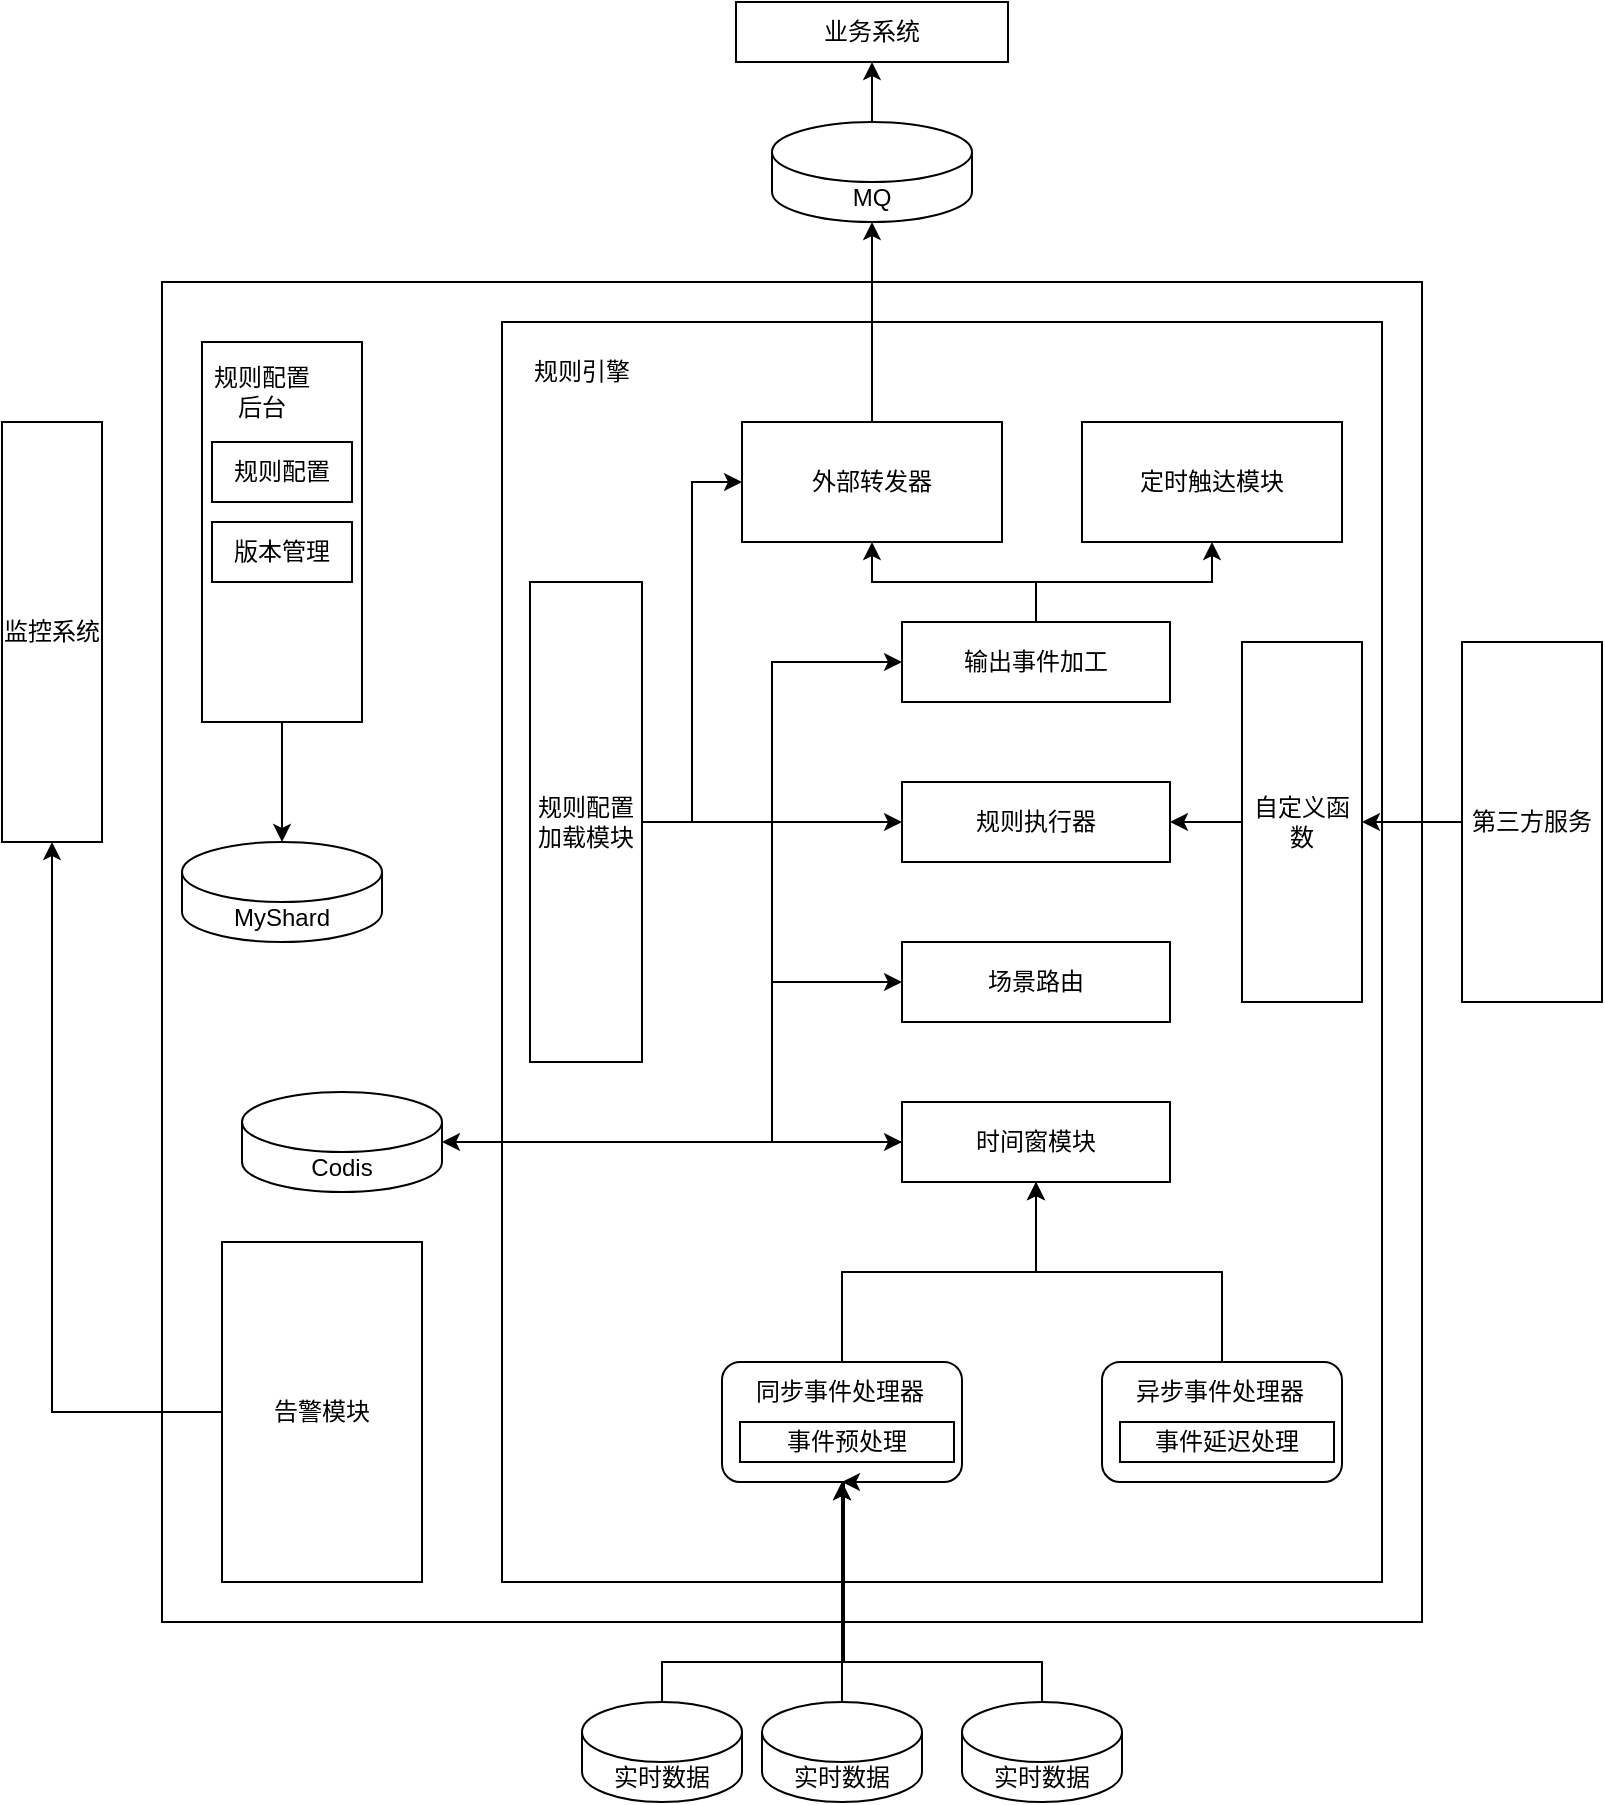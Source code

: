 <mxfile version="21.5.2" type="github">
  <diagram name="第 1 页" id="FGJh3REmYH9sXVtc4aAs">
    <mxGraphModel dx="946" dy="1076" grid="1" gridSize="10" guides="1" tooltips="1" connect="1" arrows="1" fold="1" page="1" pageScale="1" pageWidth="827" pageHeight="1169" math="0" shadow="0">
      <root>
        <mxCell id="0" />
        <mxCell id="1" parent="0" />
        <mxCell id="p7Hyz2d120XtVH2aevO3-9" value="业务系统" style="rounded=0;whiteSpace=wrap;html=1;" parent="1" vertex="1">
          <mxGeometry x="377" y="30" width="136" height="30" as="geometry" />
        </mxCell>
        <mxCell id="c4idsRlmBquMWVtExkIc-46" value="" style="edgeStyle=orthogonalEdgeStyle;rounded=0;orthogonalLoop=1;jettySize=auto;html=1;" edge="1" parent="1" source="p7Hyz2d120XtVH2aevO3-10" target="p7Hyz2d120XtVH2aevO3-9">
          <mxGeometry relative="1" as="geometry" />
        </mxCell>
        <mxCell id="p7Hyz2d120XtVH2aevO3-10" value="MQ" style="shape=cylinder3;whiteSpace=wrap;html=1;boundedLbl=1;backgroundOutline=1;size=15;" parent="1" vertex="1">
          <mxGeometry x="395" y="90" width="100" height="50" as="geometry" />
        </mxCell>
        <mxCell id="p7Hyz2d120XtVH2aevO3-11" value="" style="rounded=0;whiteSpace=wrap;html=1;" parent="1" vertex="1">
          <mxGeometry x="90" y="170" width="630" height="670" as="geometry" />
        </mxCell>
        <mxCell id="p7Hyz2d120XtVH2aevO3-12" value="监控系统" style="rounded=0;whiteSpace=wrap;html=1;" parent="1" vertex="1">
          <mxGeometry x="10" y="240" width="50" height="210" as="geometry" />
        </mxCell>
        <mxCell id="p7Hyz2d120XtVH2aevO3-18" value="" style="group" parent="1" vertex="1" connectable="0">
          <mxGeometry x="110" y="200" width="80" height="190" as="geometry" />
        </mxCell>
        <mxCell id="p7Hyz2d120XtVH2aevO3-14" value="" style="rounded=0;whiteSpace=wrap;html=1;" parent="p7Hyz2d120XtVH2aevO3-18" vertex="1">
          <mxGeometry width="80" height="190" as="geometry" />
        </mxCell>
        <mxCell id="p7Hyz2d120XtVH2aevO3-15" value="规则配置后台" style="text;strokeColor=none;align=center;fillColor=none;html=1;verticalAlign=middle;whiteSpace=wrap;rounded=0;" parent="p7Hyz2d120XtVH2aevO3-18" vertex="1">
          <mxGeometry y="10" width="60" height="30" as="geometry" />
        </mxCell>
        <mxCell id="p7Hyz2d120XtVH2aevO3-16" value="规则配置" style="rounded=0;whiteSpace=wrap;html=1;" parent="p7Hyz2d120XtVH2aevO3-18" vertex="1">
          <mxGeometry x="5" y="50" width="70" height="30" as="geometry" />
        </mxCell>
        <mxCell id="p7Hyz2d120XtVH2aevO3-17" value="版本管理" style="rounded=0;whiteSpace=wrap;html=1;" parent="p7Hyz2d120XtVH2aevO3-18" vertex="1">
          <mxGeometry x="5" y="90" width="70" height="30" as="geometry" />
        </mxCell>
        <mxCell id="p7Hyz2d120XtVH2aevO3-19" value="MyShard" style="shape=cylinder3;whiteSpace=wrap;html=1;boundedLbl=1;backgroundOutline=1;size=15;" parent="1" vertex="1">
          <mxGeometry x="100" y="450" width="100" height="50" as="geometry" />
        </mxCell>
        <mxCell id="p7Hyz2d120XtVH2aevO3-20" value="" style="edgeStyle=orthogonalEdgeStyle;rounded=0;orthogonalLoop=1;jettySize=auto;html=1;" parent="1" source="p7Hyz2d120XtVH2aevO3-14" target="p7Hyz2d120XtVH2aevO3-19" edge="1">
          <mxGeometry relative="1" as="geometry" />
        </mxCell>
        <mxCell id="p7Hyz2d120XtVH2aevO3-21" value="" style="rounded=0;whiteSpace=wrap;html=1;" parent="1" vertex="1">
          <mxGeometry x="260" y="190" width="440" height="630" as="geometry" />
        </mxCell>
        <mxCell id="p7Hyz2d120XtVH2aevO3-22" value="规则引擎" style="text;strokeColor=none;align=center;fillColor=none;html=1;verticalAlign=middle;whiteSpace=wrap;rounded=0;" parent="1" vertex="1">
          <mxGeometry x="270" y="200" width="60" height="30" as="geometry" />
        </mxCell>
        <mxCell id="c4idsRlmBquMWVtExkIc-9" style="edgeStyle=orthogonalEdgeStyle;rounded=0;orthogonalLoop=1;jettySize=auto;html=1;entryX=0;entryY=0.5;entryDx=0;entryDy=0;" edge="1" parent="1" source="p7Hyz2d120XtVH2aevO3-23" target="c4idsRlmBquMWVtExkIc-1">
          <mxGeometry relative="1" as="geometry" />
        </mxCell>
        <mxCell id="c4idsRlmBquMWVtExkIc-10" style="edgeStyle=orthogonalEdgeStyle;rounded=0;orthogonalLoop=1;jettySize=auto;html=1;entryX=0;entryY=0.5;entryDx=0;entryDy=0;" edge="1" parent="1" source="p7Hyz2d120XtVH2aevO3-23" target="c4idsRlmBquMWVtExkIc-3">
          <mxGeometry relative="1" as="geometry" />
        </mxCell>
        <mxCell id="c4idsRlmBquMWVtExkIc-11" style="edgeStyle=orthogonalEdgeStyle;rounded=0;orthogonalLoop=1;jettySize=auto;html=1;entryX=0;entryY=0.5;entryDx=0;entryDy=0;" edge="1" parent="1" source="p7Hyz2d120XtVH2aevO3-23" target="c4idsRlmBquMWVtExkIc-6">
          <mxGeometry relative="1" as="geometry" />
        </mxCell>
        <mxCell id="c4idsRlmBquMWVtExkIc-12" style="edgeStyle=orthogonalEdgeStyle;rounded=0;orthogonalLoop=1;jettySize=auto;html=1;entryX=0;entryY=0.5;entryDx=0;entryDy=0;" edge="1" parent="1" source="p7Hyz2d120XtVH2aevO3-23" target="c4idsRlmBquMWVtExkIc-8">
          <mxGeometry relative="1" as="geometry" />
        </mxCell>
        <mxCell id="c4idsRlmBquMWVtExkIc-13" style="edgeStyle=orthogonalEdgeStyle;rounded=0;orthogonalLoop=1;jettySize=auto;html=1;entryX=0;entryY=0.5;entryDx=0;entryDy=0;" edge="1" parent="1" source="p7Hyz2d120XtVH2aevO3-23" target="c4idsRlmBquMWVtExkIc-7">
          <mxGeometry relative="1" as="geometry" />
        </mxCell>
        <mxCell id="p7Hyz2d120XtVH2aevO3-23" value="规则配置加载模块" style="rounded=0;whiteSpace=wrap;html=1;" parent="1" vertex="1">
          <mxGeometry x="274" y="320" width="56" height="240" as="geometry" />
        </mxCell>
        <mxCell id="c4idsRlmBquMWVtExkIc-45" style="edgeStyle=orthogonalEdgeStyle;rounded=0;orthogonalLoop=1;jettySize=auto;html=1;entryX=0.5;entryY=1;entryDx=0;entryDy=0;entryPerimeter=0;" edge="1" parent="1" source="c4idsRlmBquMWVtExkIc-1" target="p7Hyz2d120XtVH2aevO3-10">
          <mxGeometry relative="1" as="geometry" />
        </mxCell>
        <mxCell id="c4idsRlmBquMWVtExkIc-1" value="外部转发器" style="rounded=0;whiteSpace=wrap;html=1;" vertex="1" parent="1">
          <mxGeometry x="380" y="240" width="130" height="60" as="geometry" />
        </mxCell>
        <mxCell id="c4idsRlmBquMWVtExkIc-2" value="定时触达模块" style="rounded=0;whiteSpace=wrap;html=1;" vertex="1" parent="1">
          <mxGeometry x="550" y="240" width="130" height="60" as="geometry" />
        </mxCell>
        <mxCell id="c4idsRlmBquMWVtExkIc-4" style="edgeStyle=orthogonalEdgeStyle;rounded=0;orthogonalLoop=1;jettySize=auto;html=1;entryX=0.5;entryY=1;entryDx=0;entryDy=0;" edge="1" parent="1" source="c4idsRlmBquMWVtExkIc-3" target="c4idsRlmBquMWVtExkIc-1">
          <mxGeometry relative="1" as="geometry" />
        </mxCell>
        <mxCell id="c4idsRlmBquMWVtExkIc-5" style="edgeStyle=orthogonalEdgeStyle;rounded=0;orthogonalLoop=1;jettySize=auto;html=1;entryX=0.5;entryY=1;entryDx=0;entryDy=0;" edge="1" parent="1" source="c4idsRlmBquMWVtExkIc-3" target="c4idsRlmBquMWVtExkIc-2">
          <mxGeometry relative="1" as="geometry" />
        </mxCell>
        <mxCell id="c4idsRlmBquMWVtExkIc-3" value="输出事件加工" style="rounded=0;whiteSpace=wrap;html=1;" vertex="1" parent="1">
          <mxGeometry x="460" y="340" width="134" height="40" as="geometry" />
        </mxCell>
        <mxCell id="c4idsRlmBquMWVtExkIc-6" value="规则执行器" style="rounded=0;whiteSpace=wrap;html=1;" vertex="1" parent="1">
          <mxGeometry x="460" y="420" width="134" height="40" as="geometry" />
        </mxCell>
        <mxCell id="c4idsRlmBquMWVtExkIc-17" style="edgeStyle=orthogonalEdgeStyle;rounded=0;orthogonalLoop=1;jettySize=auto;html=1;entryX=1;entryY=0.5;entryDx=0;entryDy=0;entryPerimeter=0;" edge="1" parent="1" source="c4idsRlmBquMWVtExkIc-7" target="c4idsRlmBquMWVtExkIc-15">
          <mxGeometry relative="1" as="geometry" />
        </mxCell>
        <mxCell id="c4idsRlmBquMWVtExkIc-7" value="时间窗模块" style="rounded=0;whiteSpace=wrap;html=1;" vertex="1" parent="1">
          <mxGeometry x="460" y="580" width="134" height="40" as="geometry" />
        </mxCell>
        <mxCell id="c4idsRlmBquMWVtExkIc-8" value="场景路由" style="rounded=0;whiteSpace=wrap;html=1;" vertex="1" parent="1">
          <mxGeometry x="460" y="500" width="134" height="40" as="geometry" />
        </mxCell>
        <mxCell id="c4idsRlmBquMWVtExkIc-15" value="Codis" style="shape=cylinder3;whiteSpace=wrap;html=1;boundedLbl=1;backgroundOutline=1;size=15;" vertex="1" parent="1">
          <mxGeometry x="130" y="575" width="100" height="50" as="geometry" />
        </mxCell>
        <mxCell id="c4idsRlmBquMWVtExkIc-27" value="" style="group" vertex="1" connectable="0" parent="1">
          <mxGeometry x="370" y="710" width="120" height="60" as="geometry" />
        </mxCell>
        <mxCell id="c4idsRlmBquMWVtExkIc-14" value="" style="rounded=1;whiteSpace=wrap;html=1;" vertex="1" parent="c4idsRlmBquMWVtExkIc-27">
          <mxGeometry width="120" height="60" as="geometry" />
        </mxCell>
        <mxCell id="c4idsRlmBquMWVtExkIc-18" value="同步事件处理器" style="text;strokeColor=none;align=center;fillColor=none;html=1;verticalAlign=middle;whiteSpace=wrap;rounded=0;" vertex="1" parent="c4idsRlmBquMWVtExkIc-27">
          <mxGeometry x="9" y="5" width="100" height="20" as="geometry" />
        </mxCell>
        <mxCell id="c4idsRlmBquMWVtExkIc-19" value="事件预处理" style="rounded=0;whiteSpace=wrap;html=1;" vertex="1" parent="c4idsRlmBquMWVtExkIc-27">
          <mxGeometry x="9" y="30" width="107" height="20" as="geometry" />
        </mxCell>
        <mxCell id="c4idsRlmBquMWVtExkIc-28" value="" style="group" vertex="1" connectable="0" parent="1">
          <mxGeometry x="560" y="710" width="120" height="60" as="geometry" />
        </mxCell>
        <mxCell id="c4idsRlmBquMWVtExkIc-20" value="" style="rounded=1;whiteSpace=wrap;html=1;" vertex="1" parent="c4idsRlmBquMWVtExkIc-28">
          <mxGeometry width="120" height="60" as="geometry" />
        </mxCell>
        <mxCell id="c4idsRlmBquMWVtExkIc-21" value="异步事件处理器" style="text;strokeColor=none;align=center;fillColor=none;html=1;verticalAlign=middle;whiteSpace=wrap;rounded=0;" vertex="1" parent="c4idsRlmBquMWVtExkIc-28">
          <mxGeometry x="9" y="5" width="100" height="20" as="geometry" />
        </mxCell>
        <mxCell id="c4idsRlmBquMWVtExkIc-22" value="事件延迟处理" style="rounded=0;whiteSpace=wrap;html=1;" vertex="1" parent="c4idsRlmBquMWVtExkIc-28">
          <mxGeometry x="9" y="30" width="107" height="20" as="geometry" />
        </mxCell>
        <mxCell id="c4idsRlmBquMWVtExkIc-29" style="edgeStyle=orthogonalEdgeStyle;rounded=0;orthogonalLoop=1;jettySize=auto;html=1;entryX=0.5;entryY=1;entryDx=0;entryDy=0;" edge="1" parent="1" source="c4idsRlmBquMWVtExkIc-14" target="c4idsRlmBquMWVtExkIc-7">
          <mxGeometry relative="1" as="geometry" />
        </mxCell>
        <mxCell id="c4idsRlmBquMWVtExkIc-30" style="edgeStyle=orthogonalEdgeStyle;rounded=0;orthogonalLoop=1;jettySize=auto;html=1;entryX=0.5;entryY=1;entryDx=0;entryDy=0;" edge="1" parent="1" source="c4idsRlmBquMWVtExkIc-20" target="c4idsRlmBquMWVtExkIc-7">
          <mxGeometry relative="1" as="geometry" />
        </mxCell>
        <mxCell id="c4idsRlmBquMWVtExkIc-32" style="edgeStyle=orthogonalEdgeStyle;rounded=0;orthogonalLoop=1;jettySize=auto;html=1;entryX=0.5;entryY=1;entryDx=0;entryDy=0;" edge="1" parent="1" source="c4idsRlmBquMWVtExkIc-31" target="p7Hyz2d120XtVH2aevO3-12">
          <mxGeometry relative="1" as="geometry">
            <mxPoint x="30" y="480" as="targetPoint" />
          </mxGeometry>
        </mxCell>
        <mxCell id="c4idsRlmBquMWVtExkIc-31" value="告警模块" style="rounded=0;whiteSpace=wrap;html=1;" vertex="1" parent="1">
          <mxGeometry x="120" y="650" width="100" height="170" as="geometry" />
        </mxCell>
        <mxCell id="c4idsRlmBquMWVtExkIc-38" style="edgeStyle=orthogonalEdgeStyle;rounded=0;orthogonalLoop=1;jettySize=auto;html=1;entryX=0.5;entryY=1;entryDx=0;entryDy=0;" edge="1" parent="1" source="c4idsRlmBquMWVtExkIc-35" target="c4idsRlmBquMWVtExkIc-14">
          <mxGeometry relative="1" as="geometry">
            <Array as="points">
              <mxPoint x="340" y="860" />
              <mxPoint x="430" y="860" />
            </Array>
          </mxGeometry>
        </mxCell>
        <mxCell id="c4idsRlmBquMWVtExkIc-35" value="实时数据" style="shape=cylinder3;whiteSpace=wrap;html=1;boundedLbl=1;backgroundOutline=1;size=15;" vertex="1" parent="1">
          <mxGeometry x="300" y="880" width="80" height="50" as="geometry" />
        </mxCell>
        <mxCell id="c4idsRlmBquMWVtExkIc-40" style="edgeStyle=orthogonalEdgeStyle;rounded=0;orthogonalLoop=1;jettySize=auto;html=1;" edge="1" parent="1" source="c4idsRlmBquMWVtExkIc-36">
          <mxGeometry relative="1" as="geometry">
            <mxPoint x="430" y="770" as="targetPoint" />
            <Array as="points">
              <mxPoint x="530" y="860" />
              <mxPoint x="431" y="860" />
            </Array>
          </mxGeometry>
        </mxCell>
        <mxCell id="c4idsRlmBquMWVtExkIc-36" value="实时数据" style="shape=cylinder3;whiteSpace=wrap;html=1;boundedLbl=1;backgroundOutline=1;size=15;" vertex="1" parent="1">
          <mxGeometry x="490" y="880" width="80" height="50" as="geometry" />
        </mxCell>
        <mxCell id="c4idsRlmBquMWVtExkIc-39" style="edgeStyle=orthogonalEdgeStyle;rounded=0;orthogonalLoop=1;jettySize=auto;html=1;entryX=0.5;entryY=1;entryDx=0;entryDy=0;" edge="1" parent="1" source="c4idsRlmBquMWVtExkIc-37" target="c4idsRlmBquMWVtExkIc-14">
          <mxGeometry relative="1" as="geometry" />
        </mxCell>
        <mxCell id="c4idsRlmBquMWVtExkIc-37" value="实时数据" style="shape=cylinder3;whiteSpace=wrap;html=1;boundedLbl=1;backgroundOutline=1;size=15;" vertex="1" parent="1">
          <mxGeometry x="390" y="880" width="80" height="50" as="geometry" />
        </mxCell>
        <mxCell id="c4idsRlmBquMWVtExkIc-44" style="edgeStyle=orthogonalEdgeStyle;rounded=0;orthogonalLoop=1;jettySize=auto;html=1;entryX=1;entryY=0.5;entryDx=0;entryDy=0;" edge="1" parent="1" source="c4idsRlmBquMWVtExkIc-41" target="c4idsRlmBquMWVtExkIc-6">
          <mxGeometry relative="1" as="geometry" />
        </mxCell>
        <mxCell id="c4idsRlmBquMWVtExkIc-41" value="自定义函数" style="rounded=0;whiteSpace=wrap;html=1;" vertex="1" parent="1">
          <mxGeometry x="630" y="350" width="60" height="180" as="geometry" />
        </mxCell>
        <mxCell id="c4idsRlmBquMWVtExkIc-43" style="edgeStyle=orthogonalEdgeStyle;rounded=0;orthogonalLoop=1;jettySize=auto;html=1;entryX=1;entryY=0.5;entryDx=0;entryDy=0;" edge="1" parent="1" source="c4idsRlmBquMWVtExkIc-42" target="c4idsRlmBquMWVtExkIc-41">
          <mxGeometry relative="1" as="geometry" />
        </mxCell>
        <mxCell id="c4idsRlmBquMWVtExkIc-42" value="第三方服务" style="rounded=0;whiteSpace=wrap;html=1;" vertex="1" parent="1">
          <mxGeometry x="740" y="350" width="70" height="180" as="geometry" />
        </mxCell>
      </root>
    </mxGraphModel>
  </diagram>
</mxfile>
